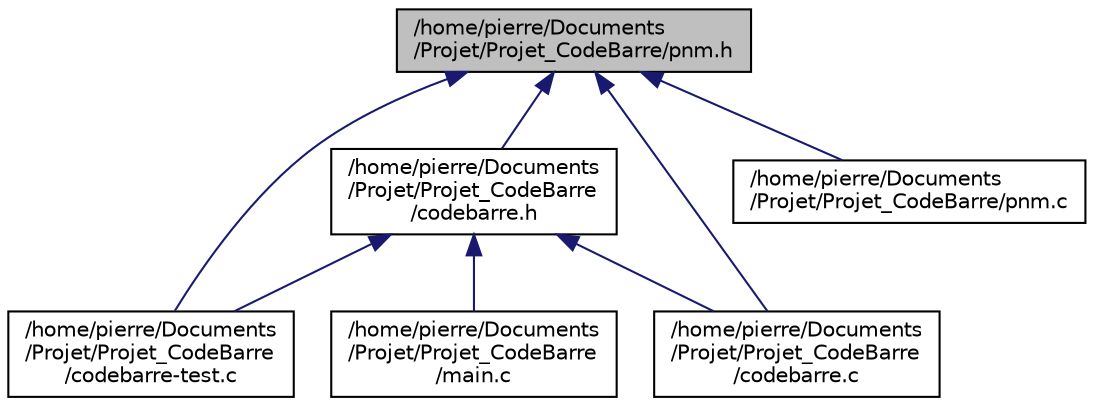 digraph "/home/pierre/Documents/Projet/Projet_CodeBarre/pnm.h"
{
 // LATEX_PDF_SIZE
  edge [fontname="Helvetica",fontsize="10",labelfontname="Helvetica",labelfontsize="10"];
  node [fontname="Helvetica",fontsize="10",shape=record];
  Node1 [label="/home/pierre/Documents\l/Projet/Projet_CodeBarre/pnm.h",height=0.2,width=0.4,color="black", fillcolor="grey75", style="filled", fontcolor="black",tooltip="Ce fichier contient les déclarations de types et les prototypes des fonctions pour la manipulation d'..."];
  Node1 -> Node2 [dir="back",color="midnightblue",fontsize="10",style="solid",fontname="Helvetica"];
  Node2 [label="/home/pierre/Documents\l/Projet/Projet_CodeBarre\l/codebarre.h",height=0.2,width=0.4,color="black", fillcolor="white", style="filled",URL="$codebarre_8h.html",tooltip="Ce fichier contient les déclarations des fonctions de création de code barre au format PNM."];
  Node2 -> Node3 [dir="back",color="midnightblue",fontsize="10",style="solid",fontname="Helvetica"];
  Node3 [label="/home/pierre/Documents\l/Projet/Projet_CodeBarre\l/codebarre-test.c",height=0.2,width=0.4,color="black", fillcolor="white", style="filled",URL="$codebarre-test_8c.html",tooltip="Ce fichier contient les fonctions de test des fichiers pnm.c et codebarre.c."];
  Node2 -> Node4 [dir="back",color="midnightblue",fontsize="10",style="solid",fontname="Helvetica"];
  Node4 [label="/home/pierre/Documents\l/Projet/Projet_CodeBarre\l/codebarre.c",height=0.2,width=0.4,color="black", fillcolor="white", style="filled",URL="$codebarre_8c.html",tooltip="Ce fichier contient l'implémentation des fonctions de création de code barre au format PNM."];
  Node2 -> Node5 [dir="back",color="midnightblue",fontsize="10",style="solid",fontname="Helvetica"];
  Node5 [label="/home/pierre/Documents\l/Projet/Projet_CodeBarre\l/main.c",height=0.2,width=0.4,color="black", fillcolor="white", style="filled",URL="$main_8c.html",tooltip="Ce fichier contient la fonction main du projet 2."];
  Node1 -> Node3 [dir="back",color="midnightblue",fontsize="10",style="solid",fontname="Helvetica"];
  Node1 -> Node4 [dir="back",color="midnightblue",fontsize="10",style="solid",fontname="Helvetica"];
  Node1 -> Node6 [dir="back",color="midnightblue",fontsize="10",style="solid",fontname="Helvetica"];
  Node6 [label="/home/pierre/Documents\l/Projet/Projet_CodeBarre/pnm.c",height=0.2,width=0.4,color="black", fillcolor="white", style="filled",URL="$pnm_8c.html",tooltip="Ce fichier contient les définitions de types et les fonctions de manipulation d'images PNM."];
}
